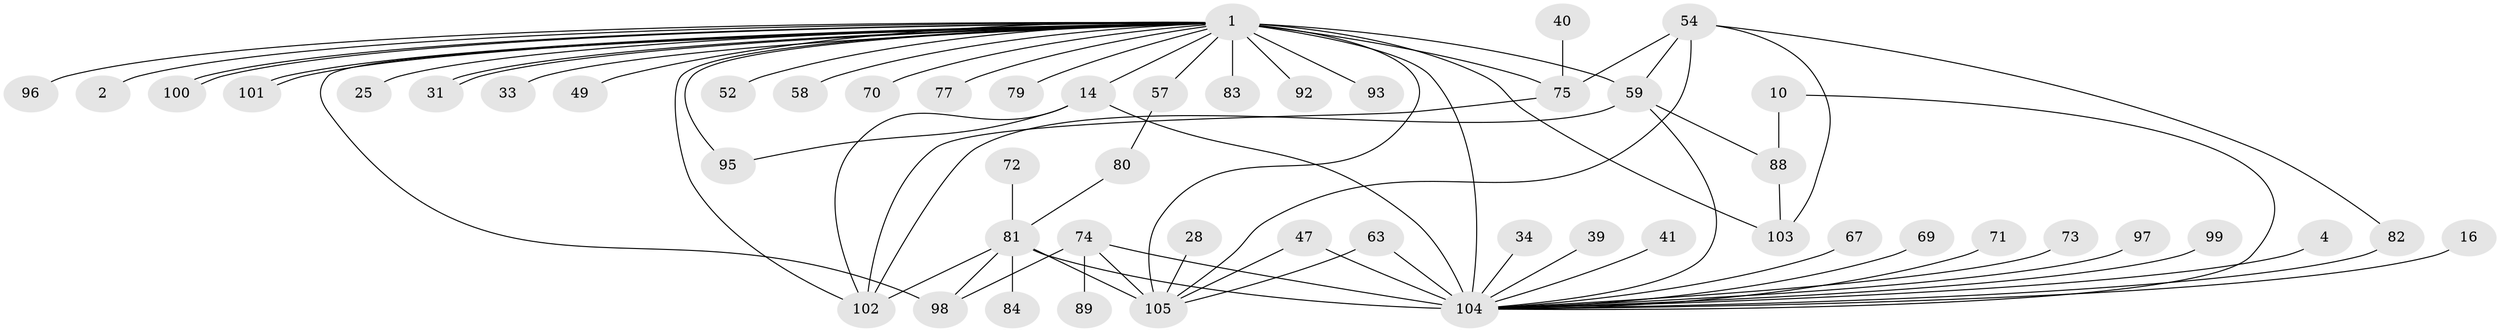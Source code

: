 // original degree distribution, {53: 0.009523809523809525, 1: 0.34285714285714286, 19: 0.009523809523809525, 3: 0.12380952380952381, 5: 0.08571428571428572, 4: 0.08571428571428572, 6: 0.01904761904761905, 7: 0.01904761904761905, 2: 0.2761904761904762, 8: 0.02857142857142857}
// Generated by graph-tools (version 1.1) at 2025/48/03/09/25 04:48:45]
// undirected, 52 vertices, 74 edges
graph export_dot {
graph [start="1"]
  node [color=gray90,style=filled];
  1;
  2;
  4;
  10;
  14 [super="+12"];
  16;
  25;
  28;
  31;
  33;
  34;
  39;
  40;
  41;
  47;
  49;
  52;
  54 [super="+7+50+45"];
  57 [super="+46"];
  58;
  59 [super="+51+56"];
  63;
  67;
  69;
  70 [super="+35"];
  71;
  72;
  73;
  74 [super="+65"];
  75 [super="+23+62"];
  77;
  79;
  80 [super="+43"];
  81 [super="+68+48"];
  82 [super="+21+24"];
  83;
  84;
  88 [super="+53"];
  89;
  92 [super="+18"];
  93;
  95 [super="+64"];
  96;
  97;
  98 [super="+66"];
  99;
  100;
  101;
  102 [super="+76+11+29+86+90"];
  103 [super="+85"];
  104 [super="+61+60+9+91"];
  105 [super="+87+94"];
  1 -- 2;
  1 -- 25;
  1 -- 31;
  1 -- 31;
  1 -- 33;
  1 -- 49;
  1 -- 52;
  1 -- 57 [weight=2];
  1 -- 58;
  1 -- 70 [weight=2];
  1 -- 75 [weight=4];
  1 -- 77;
  1 -- 79;
  1 -- 83;
  1 -- 93;
  1 -- 95 [weight=2];
  1 -- 96;
  1 -- 100;
  1 -- 100;
  1 -- 101;
  1 -- 101;
  1 -- 103 [weight=2];
  1 -- 104 [weight=9];
  1 -- 92;
  1 -- 105 [weight=4];
  1 -- 98;
  1 -- 102;
  1 -- 59 [weight=3];
  1 -- 14;
  4 -- 104;
  10 -- 88;
  10 -- 104;
  14 -- 95;
  14 -- 104 [weight=2];
  14 -- 102;
  16 -- 104;
  28 -- 105;
  34 -- 104;
  39 -- 104;
  40 -- 75;
  41 -- 104;
  47 -- 104 [weight=2];
  47 -- 105;
  54 -- 103;
  54 -- 75;
  54 -- 82;
  54 -- 105 [weight=2];
  54 -- 59;
  57 -- 80;
  59 -- 104 [weight=2];
  59 -- 102;
  59 -- 88 [weight=2];
  63 -- 105;
  63 -- 104;
  67 -- 104;
  69 -- 104;
  71 -- 104;
  72 -- 81;
  73 -- 104 [weight=2];
  74 -- 89;
  74 -- 105;
  74 -- 98;
  74 -- 104 [weight=2];
  75 -- 102;
  80 -- 81;
  81 -- 104 [weight=7];
  81 -- 105 [weight=2];
  81 -- 84;
  81 -- 98;
  81 -- 102 [weight=2];
  82 -- 104 [weight=2];
  88 -- 103;
  97 -- 104;
  99 -- 104;
}

